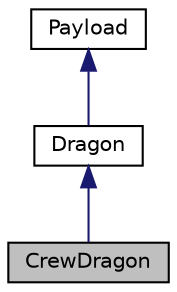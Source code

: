 digraph "CrewDragon"
{
 // LATEX_PDF_SIZE
  edge [fontname="Helvetica",fontsize="10",labelfontname="Helvetica",labelfontsize="10"];
  node [fontname="Helvetica",fontsize="10",shape=record];
  Node1 [label="CrewDragon",height=0.2,width=0.4,color="black", fillcolor="grey75", style="filled", fontcolor="black",tooltip="A concrete dragon class."];
  Node2 -> Node1 [dir="back",color="midnightblue",fontsize="10",style="solid",fontname="Helvetica"];
  Node2 [label="Dragon",height=0.2,width=0.4,color="black", fillcolor="white", style="filled",URL="$classDragon.html",tooltip=" "];
  Node3 -> Node2 [dir="back",color="midnightblue",fontsize="10",style="solid",fontname="Helvetica"];
  Node3 [label="Payload",height=0.2,width=0.4,color="black", fillcolor="white", style="filled",URL="$classPayload.html",tooltip=" "];
}
